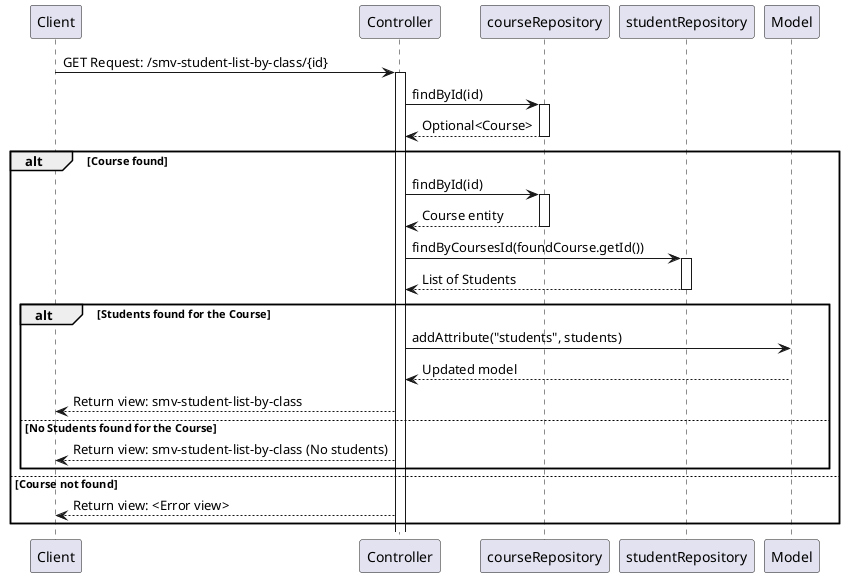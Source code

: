 @startuml
participant Client
participant Controller
participant courseRepository
participant studentRepository
participant Model


Client -> Controller: GET Request: /smv-student-list-by-class/{id}
activate Controller
Controller -> courseRepository: findById(id)
activate courseRepository
courseRepository --> Controller: Optional<Course>
deactivate courseRepository
alt Course found
    Controller -> courseRepository: findById(id)
    activate courseRepository
    courseRepository --> Controller: Course entity
    deactivate courseRepository
    Controller -> studentRepository: findByCoursesId(foundCourse.getId())
    activate studentRepository
    studentRepository --> Controller: List of Students
    deactivate studentRepository
    alt Students found for the Course
        Controller -> Model: addAttribute("students", students)
        Model --> Controller: Updated model
        Controller --> Client: Return view: smv-student-list-by-class
    else No Students found for the Course
        Controller --> Client: Return view: smv-student-list-by-class (No students)
    end
else Course not found
    Controller --> Client: Return view: <Error view>
end
@enduml
